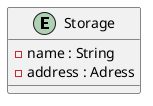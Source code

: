 @startuml
'https://plantuml.com/sequence-diagram

entity Storage {
    -name : String
    -address : Adress
}

@enduml